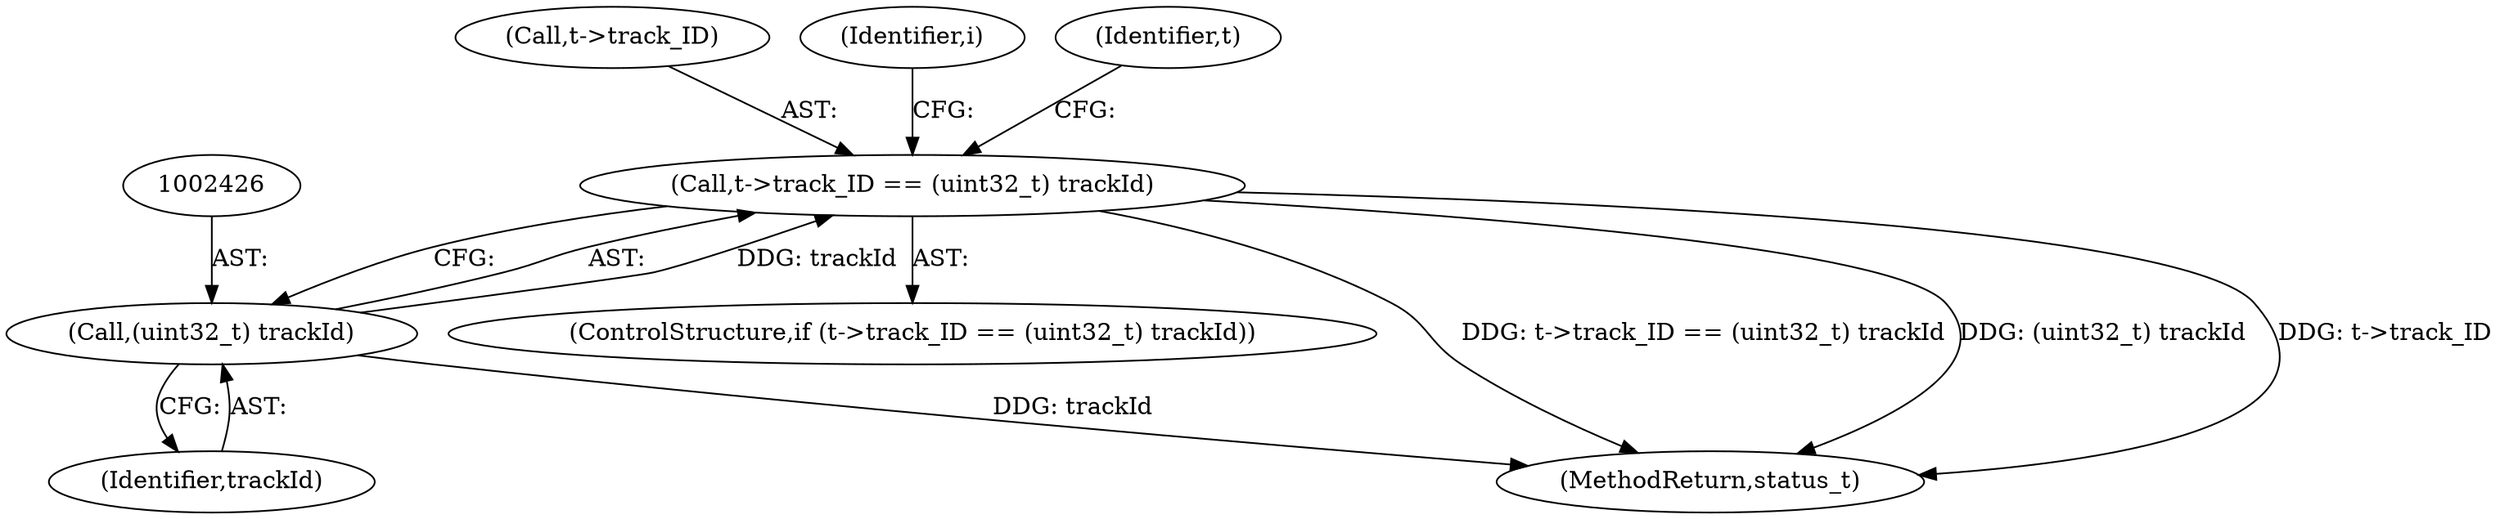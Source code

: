 digraph "0_Android_8a3a2f6ea7defe1a81bb32b3c9f3537f84749b9d@pointer" {
"1002421" [label="(Call,t->track_ID == (uint32_t) trackId)"];
"1002425" [label="(Call,(uint32_t) trackId)"];
"1002425" [label="(Call,(uint32_t) trackId)"];
"1002421" [label="(Call,t->track_ID == (uint32_t) trackId)"];
"1002420" [label="(ControlStructure,if (t->track_ID == (uint32_t) trackId))"];
"1002422" [label="(Call,t->track_ID)"];
"1002412" [label="(Identifier,i)"];
"1002427" [label="(Identifier,trackId)"];
"1002432" [label="(Identifier,t)"];
"1003903" [label="(MethodReturn,status_t)"];
"1002421" -> "1002420"  [label="AST: "];
"1002421" -> "1002425"  [label="CFG: "];
"1002422" -> "1002421"  [label="AST: "];
"1002425" -> "1002421"  [label="AST: "];
"1002432" -> "1002421"  [label="CFG: "];
"1002412" -> "1002421"  [label="CFG: "];
"1002421" -> "1003903"  [label="DDG: t->track_ID == (uint32_t) trackId"];
"1002421" -> "1003903"  [label="DDG: (uint32_t) trackId"];
"1002421" -> "1003903"  [label="DDG: t->track_ID"];
"1002425" -> "1002421"  [label="DDG: trackId"];
"1002425" -> "1002427"  [label="CFG: "];
"1002426" -> "1002425"  [label="AST: "];
"1002427" -> "1002425"  [label="AST: "];
"1002425" -> "1003903"  [label="DDG: trackId"];
}
